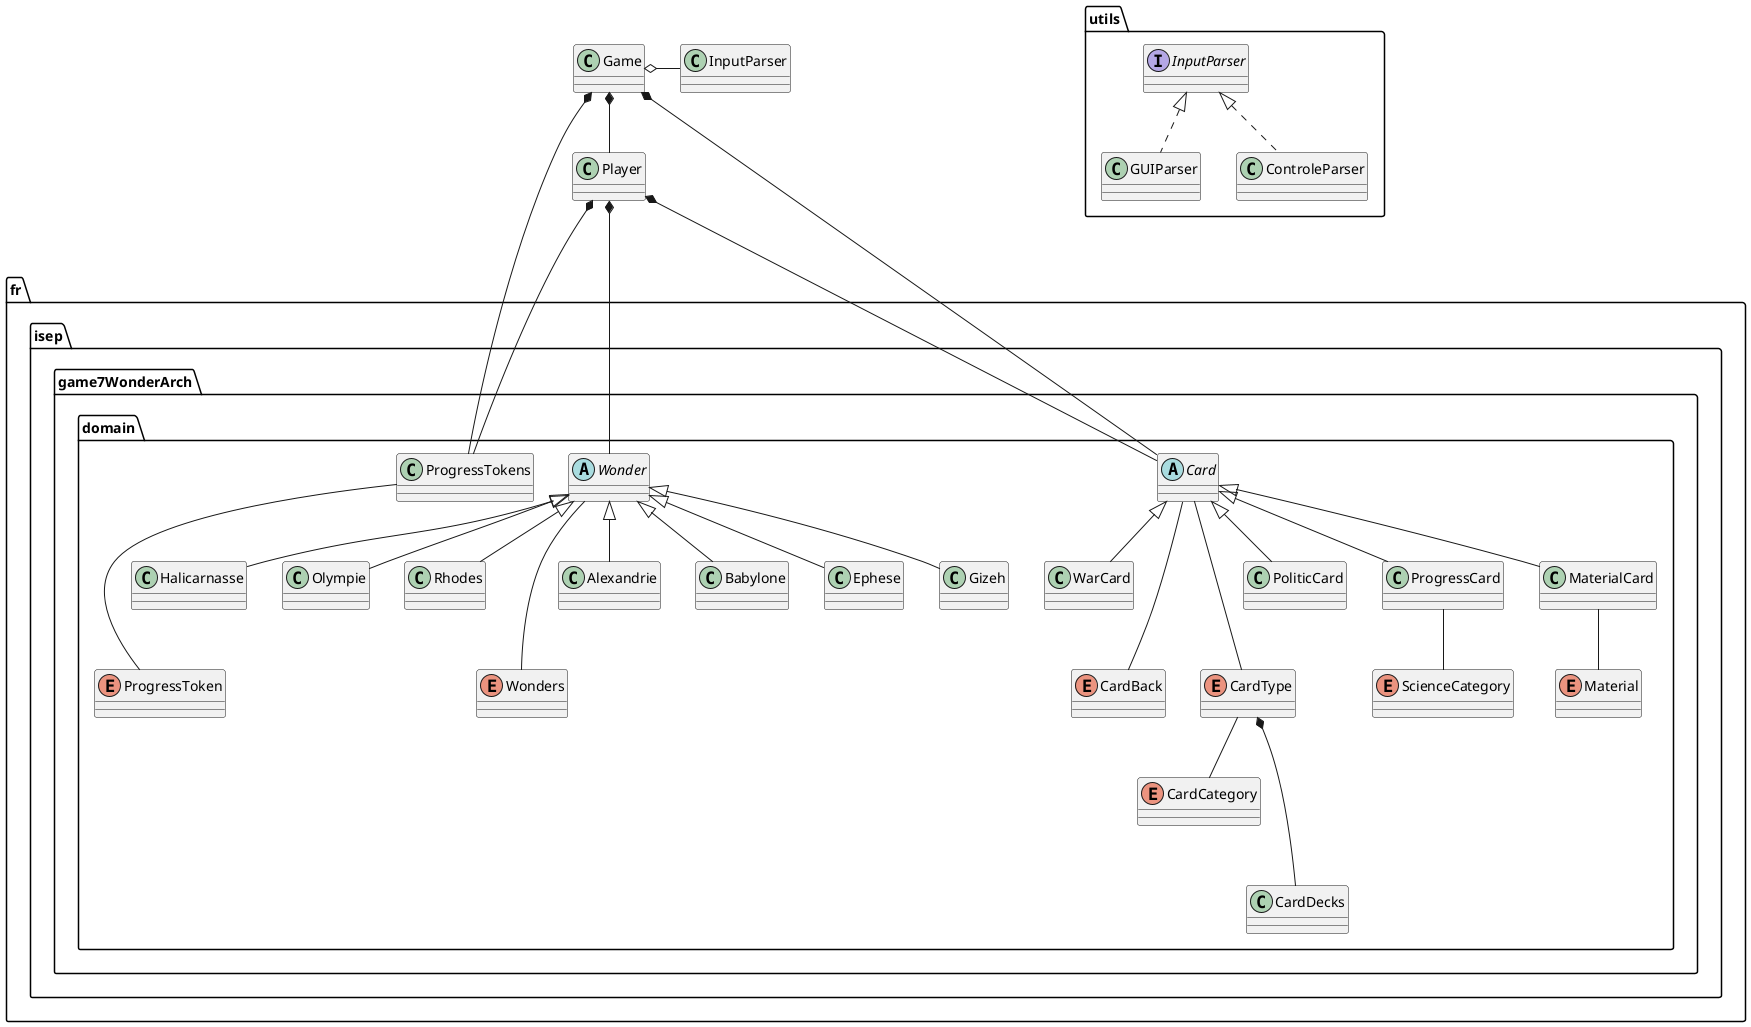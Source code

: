 @startuml
'https://plantuml.com/class-diagram



class Game
class Player


package fr.isep.game7WonderArch.domain {
enum Wonders
abstract Wonder
abstract Card
enum CardBack
enum CardCategory
class CardDecks
enum CardType
enum Material
enum ProgressToken
class ProgressTokens
enum ScienceCategory
class PoliticCard
class ProgressCard
class MaterialCard
class WarCard

class Alexandrie
class Babylone
class Ephese
class Gizeh
class Halicarnasse
class Olympie
class Rhodes


Card <|-- ProgressCard
Card <|-- MaterialCard
Card <|-- PoliticCard
Card <|-- WarCard
Wonder --- Wonders
Card --- CardBack
Card --- CardType
CardType -- CardCategory

Wonder <|-- Alexandrie
Wonder <|-- Babylone
Wonder <|-- Ephese
Wonder <|-- Gizeh
Wonder <|-- Halicarnasse
Wonder <|-- Olympie
Wonder <|-- Rhodes

Player *-- Card
Player *--- Wonder

}
Game *-- Player
Game *-- Card
Game *-- ProgressTokens
Player *-- ProgressTokens
CardType *--- CardDecks
Game o--r InputParser
ProgressTokens --- ProgressToken
MaterialCard -- Material
ProgressCard -- ScienceCategory

package utils {
interface InputParser
class ControleParser
class GUIParser

InputParser <|.. ControleParser
InputParser <|.. GUIParser

}


@enduml